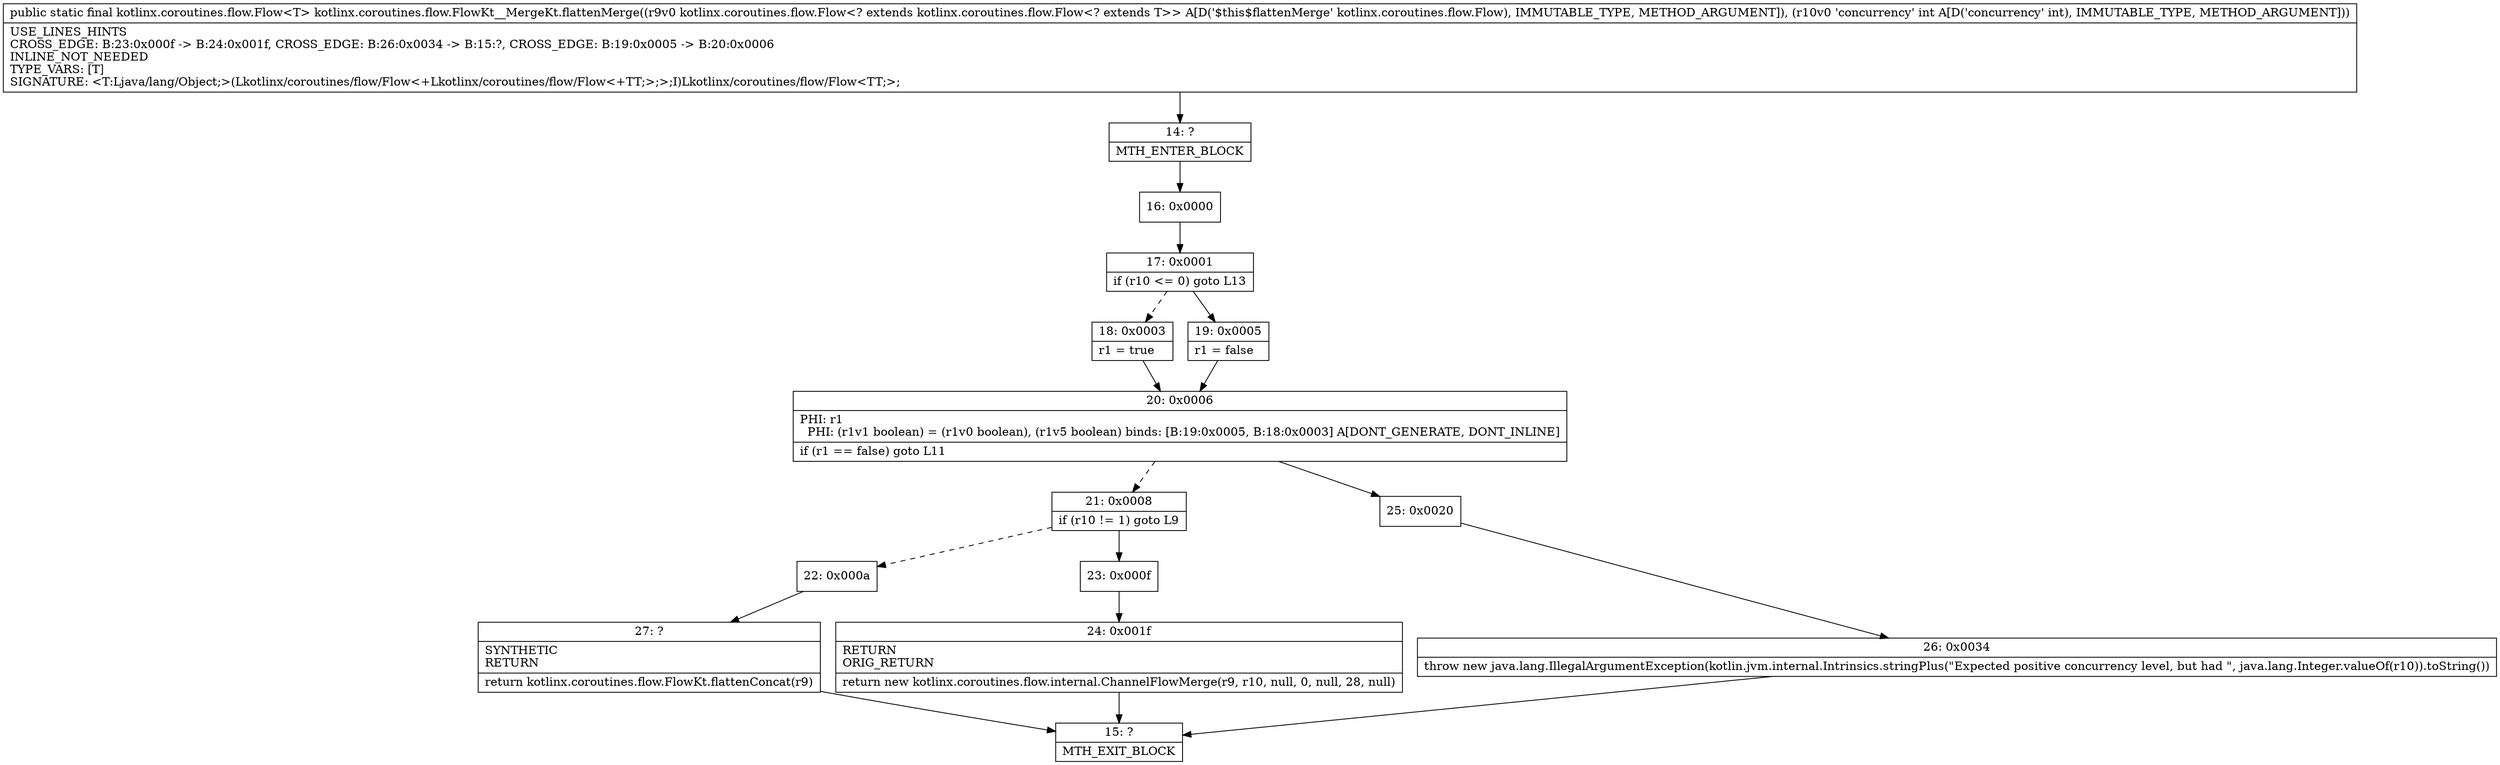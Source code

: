 digraph "CFG forkotlinx.coroutines.flow.FlowKt__MergeKt.flattenMerge(Lkotlinx\/coroutines\/flow\/Flow;I)Lkotlinx\/coroutines\/flow\/Flow;" {
Node_14 [shape=record,label="{14\:\ ?|MTH_ENTER_BLOCK\l}"];
Node_16 [shape=record,label="{16\:\ 0x0000}"];
Node_17 [shape=record,label="{17\:\ 0x0001|if (r10 \<= 0) goto L13\l}"];
Node_18 [shape=record,label="{18\:\ 0x0003|r1 = true\l}"];
Node_20 [shape=record,label="{20\:\ 0x0006|PHI: r1 \l  PHI: (r1v1 boolean) = (r1v0 boolean), (r1v5 boolean) binds: [B:19:0x0005, B:18:0x0003] A[DONT_GENERATE, DONT_INLINE]\l|if (r1 == false) goto L11\l}"];
Node_21 [shape=record,label="{21\:\ 0x0008|if (r10 != 1) goto L9\l}"];
Node_22 [shape=record,label="{22\:\ 0x000a}"];
Node_27 [shape=record,label="{27\:\ ?|SYNTHETIC\lRETURN\l|return kotlinx.coroutines.flow.FlowKt.flattenConcat(r9)\l}"];
Node_15 [shape=record,label="{15\:\ ?|MTH_EXIT_BLOCK\l}"];
Node_23 [shape=record,label="{23\:\ 0x000f}"];
Node_24 [shape=record,label="{24\:\ 0x001f|RETURN\lORIG_RETURN\l|return new kotlinx.coroutines.flow.internal.ChannelFlowMerge(r9, r10, null, 0, null, 28, null)\l}"];
Node_25 [shape=record,label="{25\:\ 0x0020}"];
Node_26 [shape=record,label="{26\:\ 0x0034|throw new java.lang.IllegalArgumentException(kotlin.jvm.internal.Intrinsics.stringPlus(\"Expected positive concurrency level, but had \", java.lang.Integer.valueOf(r10)).toString())\l}"];
Node_19 [shape=record,label="{19\:\ 0x0005|r1 = false\l}"];
MethodNode[shape=record,label="{public static final kotlinx.coroutines.flow.Flow\<T\> kotlinx.coroutines.flow.FlowKt__MergeKt.flattenMerge((r9v0 kotlinx.coroutines.flow.Flow\<? extends kotlinx.coroutines.flow.Flow\<? extends T\>\> A[D('$this$flattenMerge' kotlinx.coroutines.flow.Flow), IMMUTABLE_TYPE, METHOD_ARGUMENT]), (r10v0 'concurrency' int A[D('concurrency' int), IMMUTABLE_TYPE, METHOD_ARGUMENT]))  | USE_LINES_HINTS\lCROSS_EDGE: B:23:0x000f \-\> B:24:0x001f, CROSS_EDGE: B:26:0x0034 \-\> B:15:?, CROSS_EDGE: B:19:0x0005 \-\> B:20:0x0006\lINLINE_NOT_NEEDED\lTYPE_VARS: [T]\lSIGNATURE: \<T:Ljava\/lang\/Object;\>(Lkotlinx\/coroutines\/flow\/Flow\<+Lkotlinx\/coroutines\/flow\/Flow\<+TT;\>;\>;I)Lkotlinx\/coroutines\/flow\/Flow\<TT;\>;\l}"];
MethodNode -> Node_14;Node_14 -> Node_16;
Node_16 -> Node_17;
Node_17 -> Node_18[style=dashed];
Node_17 -> Node_19;
Node_18 -> Node_20;
Node_20 -> Node_21[style=dashed];
Node_20 -> Node_25;
Node_21 -> Node_22[style=dashed];
Node_21 -> Node_23;
Node_22 -> Node_27;
Node_27 -> Node_15;
Node_23 -> Node_24;
Node_24 -> Node_15;
Node_25 -> Node_26;
Node_26 -> Node_15;
Node_19 -> Node_20;
}

